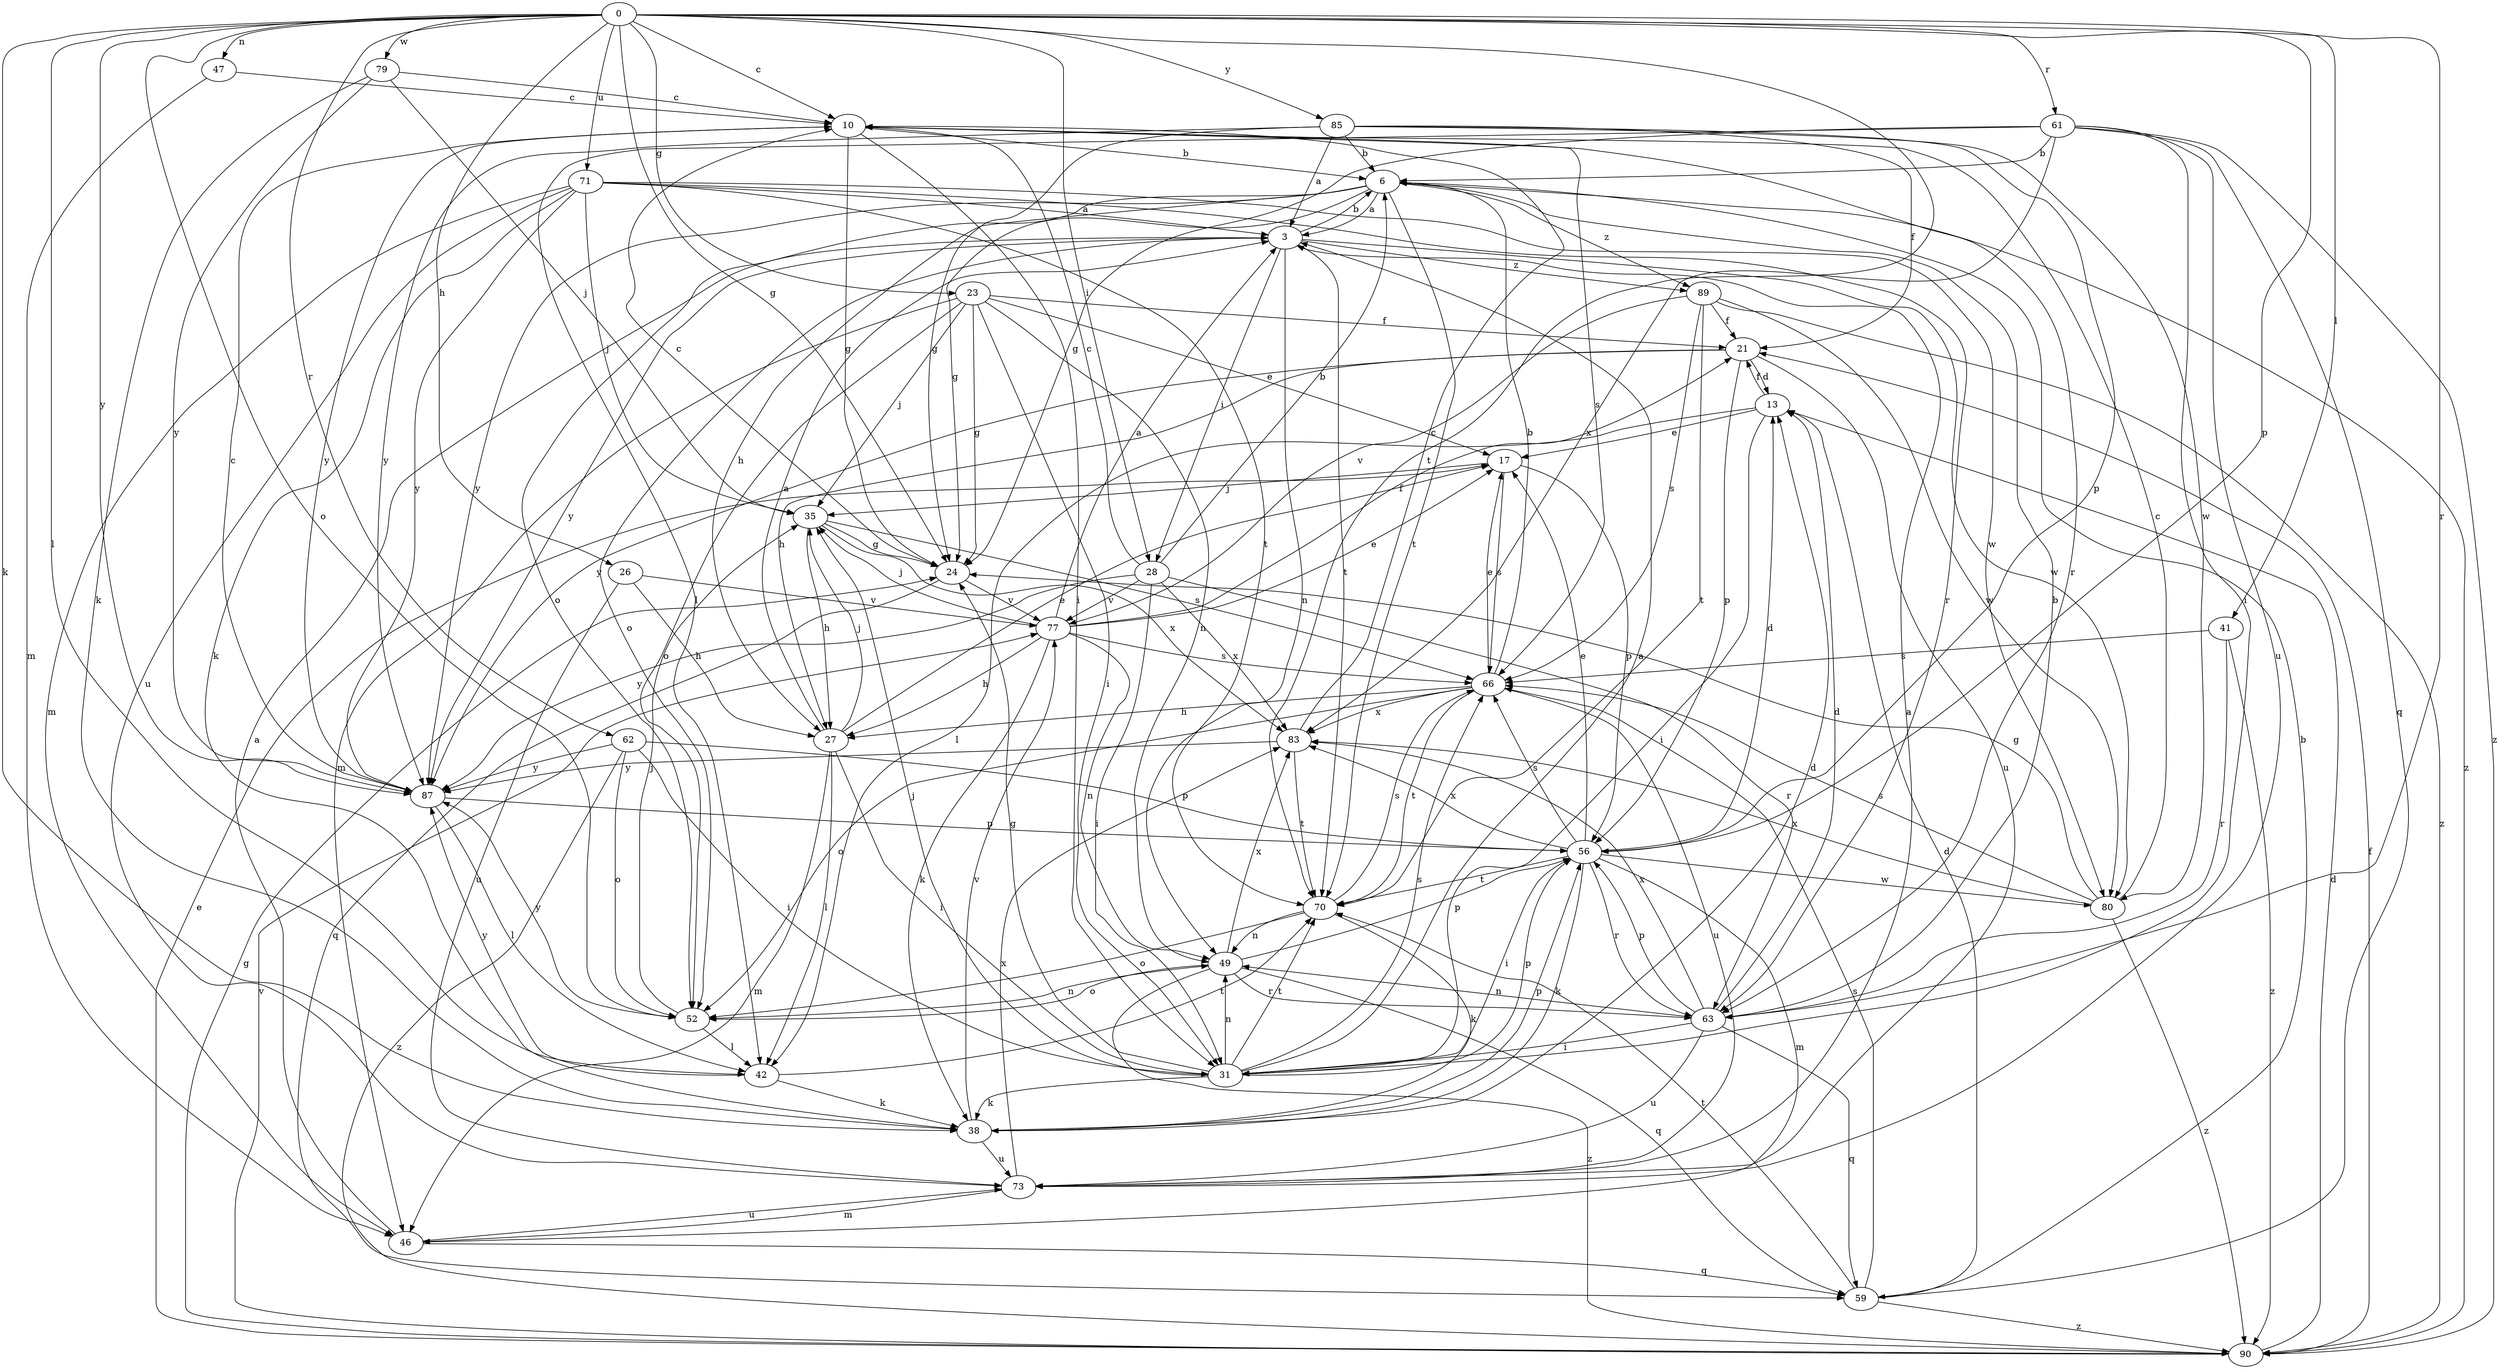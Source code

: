 strict digraph  {
0;
3;
6;
10;
13;
17;
21;
23;
24;
26;
27;
28;
31;
35;
38;
41;
42;
46;
47;
49;
52;
56;
59;
61;
62;
63;
66;
70;
71;
73;
77;
79;
80;
83;
85;
87;
89;
90;
0 -> 10  [label=c];
0 -> 23  [label=g];
0 -> 24  [label=g];
0 -> 26  [label=h];
0 -> 28  [label=i];
0 -> 38  [label=k];
0 -> 41  [label=l];
0 -> 42  [label=l];
0 -> 47  [label=n];
0 -> 52  [label=o];
0 -> 56  [label=p];
0 -> 61  [label=r];
0 -> 62  [label=r];
0 -> 63  [label=r];
0 -> 70  [label=t];
0 -> 71  [label=u];
0 -> 79  [label=w];
0 -> 85  [label=y];
0 -> 87  [label=y];
3 -> 6  [label=b];
3 -> 28  [label=i];
3 -> 49  [label=n];
3 -> 52  [label=o];
3 -> 70  [label=t];
3 -> 80  [label=w];
3 -> 87  [label=y];
3 -> 89  [label=z];
6 -> 3  [label=a];
6 -> 24  [label=g];
6 -> 27  [label=h];
6 -> 52  [label=o];
6 -> 70  [label=t];
6 -> 87  [label=y];
6 -> 89  [label=z];
6 -> 90  [label=z];
10 -> 6  [label=b];
10 -> 24  [label=g];
10 -> 31  [label=i];
10 -> 63  [label=r];
10 -> 66  [label=s];
10 -> 87  [label=y];
13 -> 17  [label=e];
13 -> 21  [label=f];
13 -> 31  [label=i];
13 -> 42  [label=l];
17 -> 35  [label=j];
17 -> 56  [label=p];
17 -> 66  [label=s];
21 -> 13  [label=d];
21 -> 27  [label=h];
21 -> 56  [label=p];
21 -> 73  [label=u];
21 -> 87  [label=y];
23 -> 17  [label=e];
23 -> 21  [label=f];
23 -> 24  [label=g];
23 -> 31  [label=i];
23 -> 35  [label=j];
23 -> 46  [label=m];
23 -> 49  [label=n];
23 -> 52  [label=o];
24 -> 10  [label=c];
24 -> 59  [label=q];
24 -> 77  [label=v];
26 -> 27  [label=h];
26 -> 73  [label=u];
26 -> 77  [label=v];
27 -> 3  [label=a];
27 -> 17  [label=e];
27 -> 31  [label=i];
27 -> 35  [label=j];
27 -> 42  [label=l];
27 -> 46  [label=m];
28 -> 6  [label=b];
28 -> 10  [label=c];
28 -> 31  [label=i];
28 -> 63  [label=r];
28 -> 77  [label=v];
28 -> 83  [label=x];
28 -> 87  [label=y];
31 -> 3  [label=a];
31 -> 24  [label=g];
31 -> 35  [label=j];
31 -> 38  [label=k];
31 -> 49  [label=n];
31 -> 56  [label=p];
31 -> 66  [label=s];
31 -> 70  [label=t];
35 -> 24  [label=g];
35 -> 27  [label=h];
35 -> 66  [label=s];
35 -> 83  [label=x];
38 -> 13  [label=d];
38 -> 56  [label=p];
38 -> 73  [label=u];
38 -> 77  [label=v];
41 -> 63  [label=r];
41 -> 66  [label=s];
41 -> 90  [label=z];
42 -> 38  [label=k];
42 -> 70  [label=t];
42 -> 87  [label=y];
46 -> 3  [label=a];
46 -> 59  [label=q];
46 -> 73  [label=u];
47 -> 10  [label=c];
47 -> 46  [label=m];
49 -> 52  [label=o];
49 -> 56  [label=p];
49 -> 59  [label=q];
49 -> 63  [label=r];
49 -> 83  [label=x];
49 -> 90  [label=z];
52 -> 35  [label=j];
52 -> 42  [label=l];
52 -> 49  [label=n];
52 -> 87  [label=y];
56 -> 13  [label=d];
56 -> 17  [label=e];
56 -> 31  [label=i];
56 -> 38  [label=k];
56 -> 46  [label=m];
56 -> 63  [label=r];
56 -> 66  [label=s];
56 -> 70  [label=t];
56 -> 80  [label=w];
56 -> 83  [label=x];
59 -> 6  [label=b];
59 -> 13  [label=d];
59 -> 66  [label=s];
59 -> 70  [label=t];
59 -> 90  [label=z];
61 -> 6  [label=b];
61 -> 24  [label=g];
61 -> 31  [label=i];
61 -> 42  [label=l];
61 -> 59  [label=q];
61 -> 73  [label=u];
61 -> 83  [label=x];
61 -> 90  [label=z];
62 -> 31  [label=i];
62 -> 52  [label=o];
62 -> 56  [label=p];
62 -> 87  [label=y];
62 -> 90  [label=z];
63 -> 6  [label=b];
63 -> 13  [label=d];
63 -> 31  [label=i];
63 -> 49  [label=n];
63 -> 56  [label=p];
63 -> 59  [label=q];
63 -> 73  [label=u];
63 -> 83  [label=x];
66 -> 6  [label=b];
66 -> 17  [label=e];
66 -> 27  [label=h];
66 -> 52  [label=o];
66 -> 70  [label=t];
66 -> 73  [label=u];
66 -> 83  [label=x];
70 -> 38  [label=k];
70 -> 49  [label=n];
70 -> 52  [label=o];
70 -> 66  [label=s];
71 -> 3  [label=a];
71 -> 35  [label=j];
71 -> 38  [label=k];
71 -> 46  [label=m];
71 -> 63  [label=r];
71 -> 70  [label=t];
71 -> 73  [label=u];
71 -> 80  [label=w];
71 -> 87  [label=y];
73 -> 3  [label=a];
73 -> 46  [label=m];
73 -> 83  [label=x];
77 -> 3  [label=a];
77 -> 17  [label=e];
77 -> 21  [label=f];
77 -> 27  [label=h];
77 -> 35  [label=j];
77 -> 38  [label=k];
77 -> 49  [label=n];
77 -> 66  [label=s];
79 -> 10  [label=c];
79 -> 35  [label=j];
79 -> 38  [label=k];
79 -> 87  [label=y];
80 -> 10  [label=c];
80 -> 24  [label=g];
80 -> 66  [label=s];
80 -> 83  [label=x];
80 -> 90  [label=z];
83 -> 10  [label=c];
83 -> 70  [label=t];
83 -> 87  [label=y];
85 -> 3  [label=a];
85 -> 6  [label=b];
85 -> 21  [label=f];
85 -> 24  [label=g];
85 -> 56  [label=p];
85 -> 80  [label=w];
85 -> 87  [label=y];
87 -> 10  [label=c];
87 -> 42  [label=l];
87 -> 56  [label=p];
89 -> 21  [label=f];
89 -> 66  [label=s];
89 -> 70  [label=t];
89 -> 77  [label=v];
89 -> 80  [label=w];
89 -> 90  [label=z];
90 -> 13  [label=d];
90 -> 17  [label=e];
90 -> 21  [label=f];
90 -> 24  [label=g];
90 -> 77  [label=v];
}
